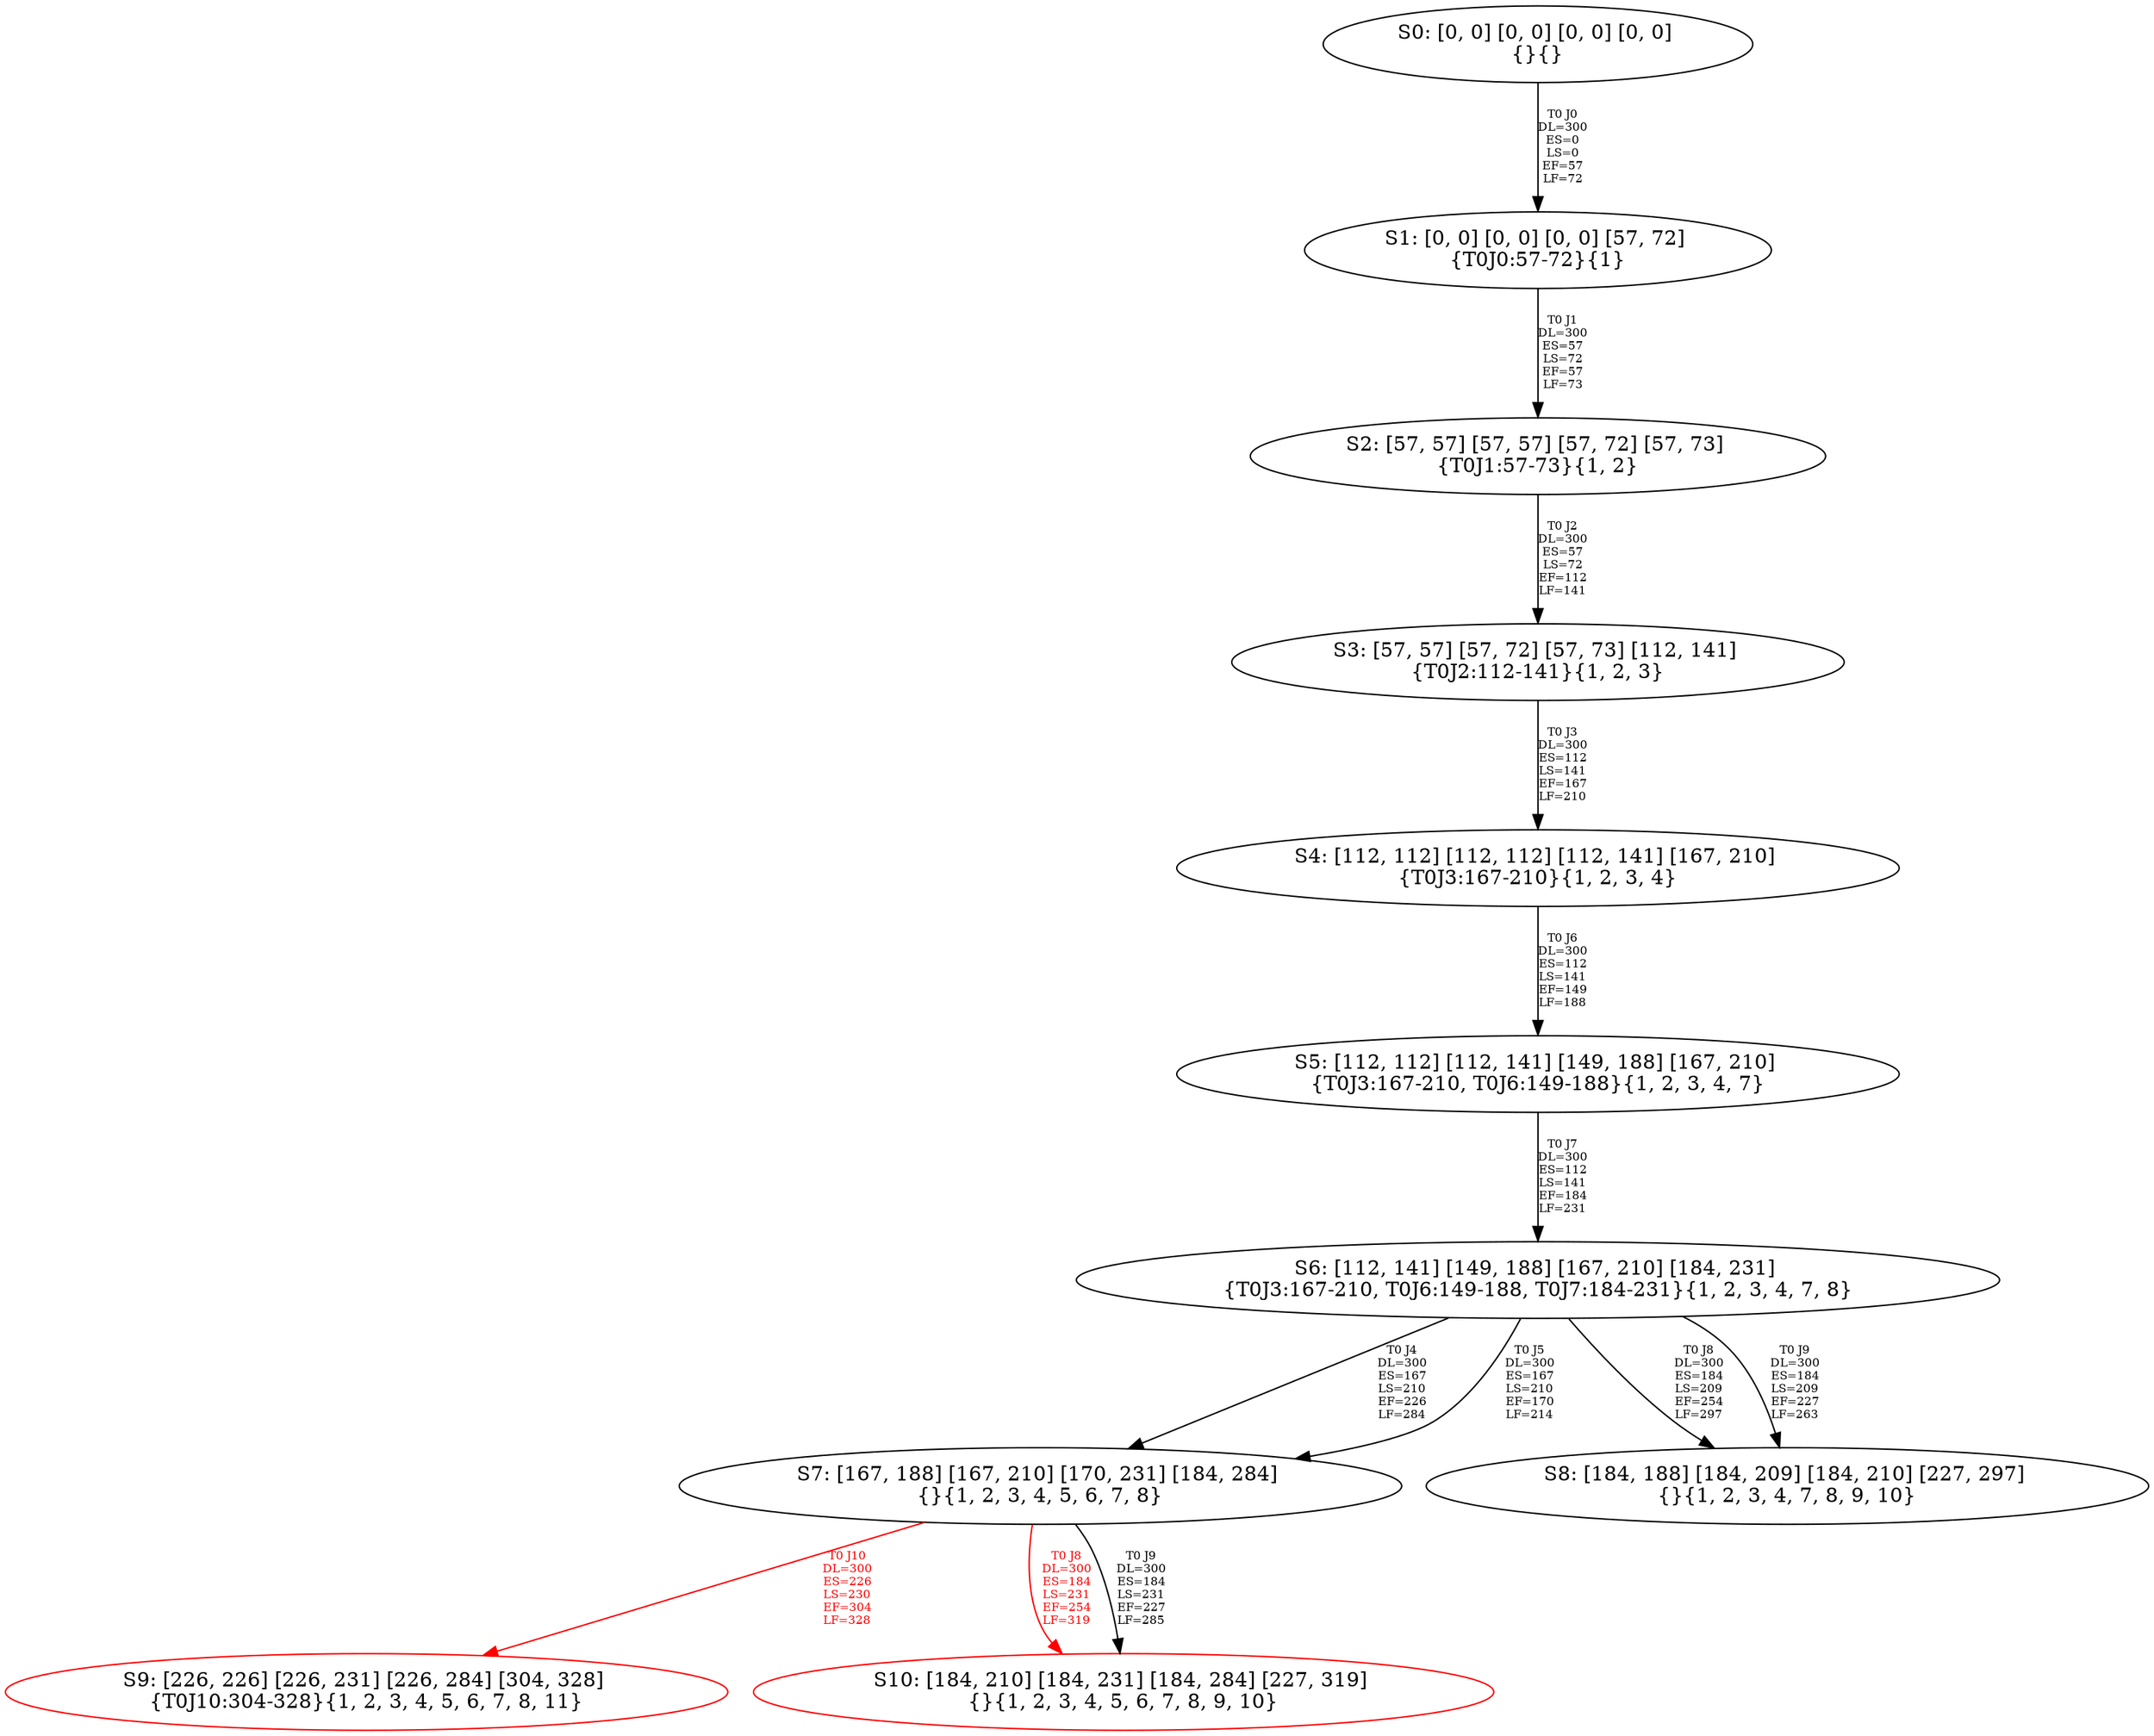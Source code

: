digraph {
	S0[label="S0: [0, 0] [0, 0] [0, 0] [0, 0] \n{}{}"];
	S1[label="S1: [0, 0] [0, 0] [0, 0] [57, 72] \n{T0J0:57-72}{1}"];
	S2[label="S2: [57, 57] [57, 57] [57, 72] [57, 73] \n{T0J1:57-73}{1, 2}"];
	S3[label="S3: [57, 57] [57, 72] [57, 73] [112, 141] \n{T0J2:112-141}{1, 2, 3}"];
	S4[label="S4: [112, 112] [112, 112] [112, 141] [167, 210] \n{T0J3:167-210}{1, 2, 3, 4}"];
	S5[label="S5: [112, 112] [112, 141] [149, 188] [167, 210] \n{T0J3:167-210, T0J6:149-188}{1, 2, 3, 4, 7}"];
	S6[label="S6: [112, 141] [149, 188] [167, 210] [184, 231] \n{T0J3:167-210, T0J6:149-188, T0J7:184-231}{1, 2, 3, 4, 7, 8}"];
	S7[label="S7: [167, 188] [167, 210] [170, 231] [184, 284] \n{}{1, 2, 3, 4, 5, 6, 7, 8}"];
	S8[label="S8: [184, 188] [184, 209] [184, 210] [227, 297] \n{}{1, 2, 3, 4, 7, 8, 9, 10}"];
	S9[label="S9: [226, 226] [226, 231] [226, 284] [304, 328] \n{T0J10:304-328}{1, 2, 3, 4, 5, 6, 7, 8, 11}"];
	S10[label="S10: [184, 210] [184, 231] [184, 284] [227, 319] \n{}{1, 2, 3, 4, 5, 6, 7, 8, 9, 10}"];
	S0 -> S1[label="T0 J0\nDL=300\nES=0\nLS=0\nEF=57\nLF=72",fontsize=8];
	S1 -> S2[label="T0 J1\nDL=300\nES=57\nLS=72\nEF=57\nLF=73",fontsize=8];
	S2 -> S3[label="T0 J2\nDL=300\nES=57\nLS=72\nEF=112\nLF=141",fontsize=8];
	S3 -> S4[label="T0 J3\nDL=300\nES=112\nLS=141\nEF=167\nLF=210",fontsize=8];
	S4 -> S5[label="T0 J6\nDL=300\nES=112\nLS=141\nEF=149\nLF=188",fontsize=8];
	S5 -> S6[label="T0 J7\nDL=300\nES=112\nLS=141\nEF=184\nLF=231",fontsize=8];
	S6 -> S7[label="T0 J4\nDL=300\nES=167\nLS=210\nEF=226\nLF=284",fontsize=8];
	S6 -> S7[label="T0 J5\nDL=300\nES=167\nLS=210\nEF=170\nLF=214",fontsize=8];
	S6 -> S8[label="T0 J8\nDL=300\nES=184\nLS=209\nEF=254\nLF=297",fontsize=8];
	S6 -> S8[label="T0 J9\nDL=300\nES=184\nLS=209\nEF=227\nLF=263",fontsize=8];
	S7 -> S10[label="T0 J8\nDL=300\nES=184\nLS=231\nEF=254\nLF=319",color=Red,fontcolor=Red,fontsize=8];
S10[color=Red];
	S7 -> S10[label="T0 J9\nDL=300\nES=184\nLS=231\nEF=227\nLF=285",fontsize=8];
	S7 -> S9[label="T0 J10\nDL=300\nES=226\nLS=230\nEF=304\nLF=328",color=Red,fontcolor=Red,fontsize=8];
S9[color=Red];
}
